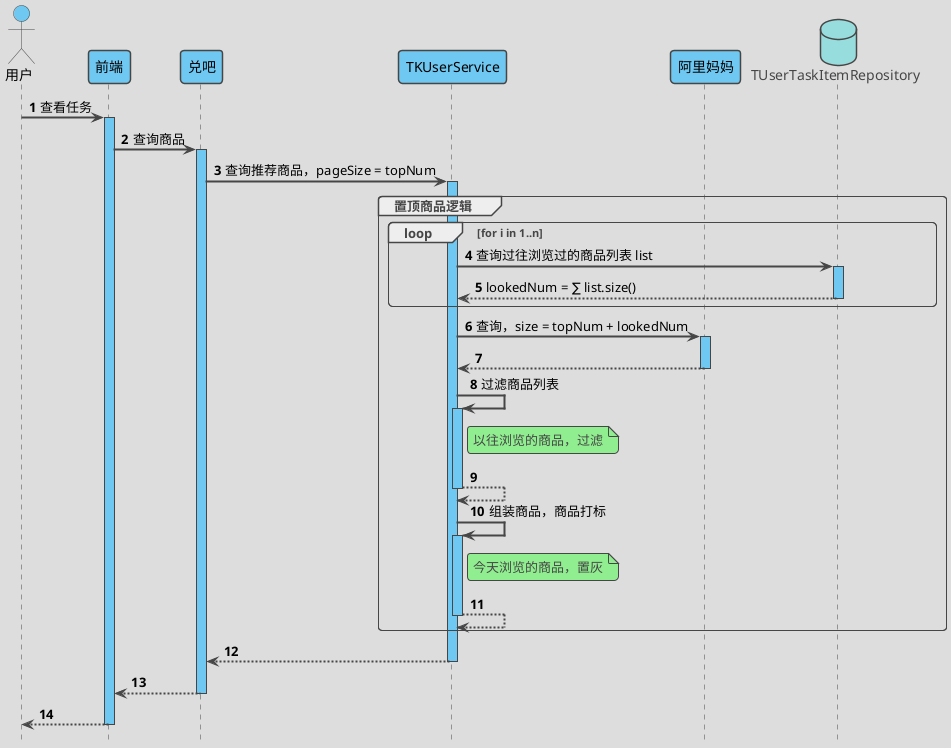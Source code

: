 @startuml

'https://plantuml.com/sequence-diagram

'隐藏脚注
hide footbox

'使用 toy 主题
!theme toy

'自动激活
autoActivate on

'编号
autonumber 1

'隐藏孤立的参与者
hide unlinked

'文字对齐，向左对齐
skinparam sequenceMessageAlign left

'箭头粗度
skinparam sequenceArrowThickness 2

' 皮肤
skinparam sequence {
    LifeLineBackgroundColor #6FC8F2
    ParticipantBackgroundColor #6FC8F2
    ParticipantFontColor black
    ActorBackgroundColor #6FC8F2
    ActorFontColor black
}

actor 用户 as user
participant 前端 as front
participant 兑吧 as out
participant TKUserService as TKUserService
participant 阿里妈妈 as Alimama
database TUserTaskItemRepository as TUserTaskItemRepository

user -> front : 查看任务

front -> out : 查询商品

out -> TKUserService : 查询推荐商品，pageSize = topNum



group 置顶商品逻辑
    loop for i in 1..n
        TKUserService -> TUserTaskItemRepository : 查询过往浏览过的商品列表 list
        return lookedNum = ∑ list.size()
    end loop

    TKUserService -> Alimama : 查询，size = topNum + lookedNum
    return
    TKUserService -> TKUserService : 过滤商品列表
    note right of TKUserService
        以往浏览的商品，过滤
    end note

    return
    TKUserService -> TKUserService : 组装商品，商品打标
    note right of TKUserService
        今天浏览的商品，置灰
    end note
    return
end group

return
return
return

@enduml